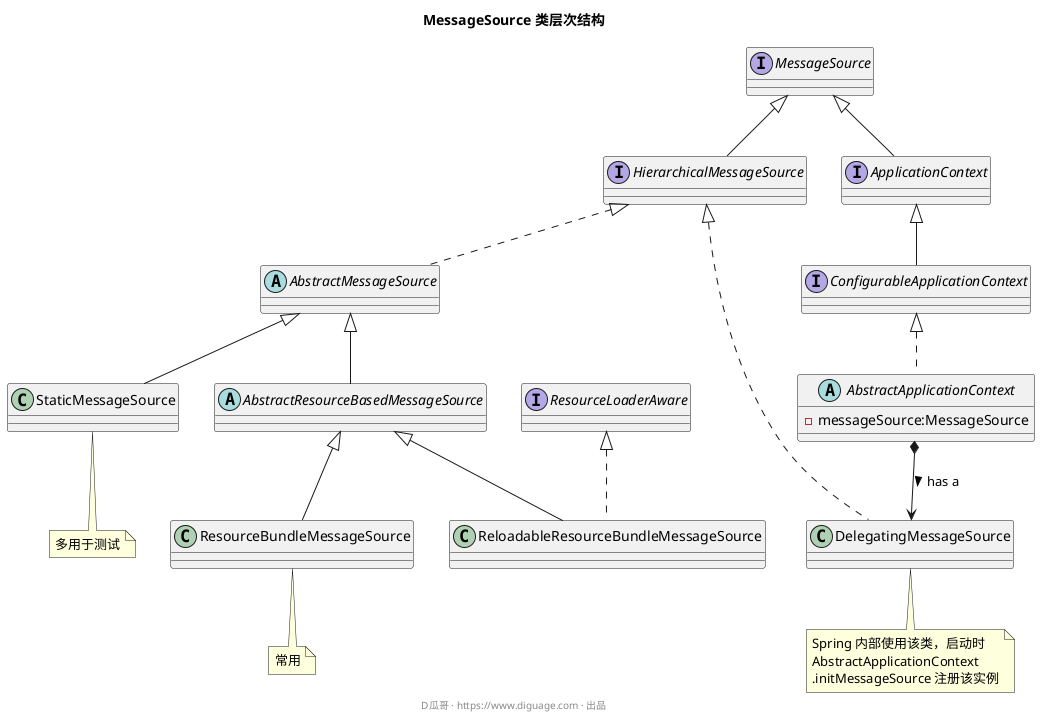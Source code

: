 @startuml
title **MessageSource 类层次结构**


interface HierarchicalMessageSource extends MessageSource

interface ApplicationContext extends MessageSource

interface ConfigurableApplicationContext extends ApplicationContext

abstract class AbstractApplicationContext implements ConfigurableApplicationContext {
    - messageSource:MessageSource
}

abstract class AbstractMessageSource implements HierarchicalMessageSource

class StaticMessageSource extends AbstractMessageSource
note bottom of StaticMessageSource : 多用于测试

abstract class AbstractResourceBasedMessageSource extends AbstractMessageSource

class ResourceBundleMessageSource extends AbstractResourceBasedMessageSource

note bottom of ResourceBundleMessageSource : 常用

class ReloadableResourceBundleMessageSource extends AbstractResourceBasedMessageSource implements ResourceLoaderAware

class DelegatingMessageSource implements HierarchicalMessageSource

note bottom of DelegatingMessageSource : Spring 内部使用该类，启动时\nAbstractApplicationContext\n.initMessageSource 注册该实例

AbstractApplicationContext *--> DelegatingMessageSource : has a >


footer D瓜哥 · https://www.diguage.com · 出品
@enduml